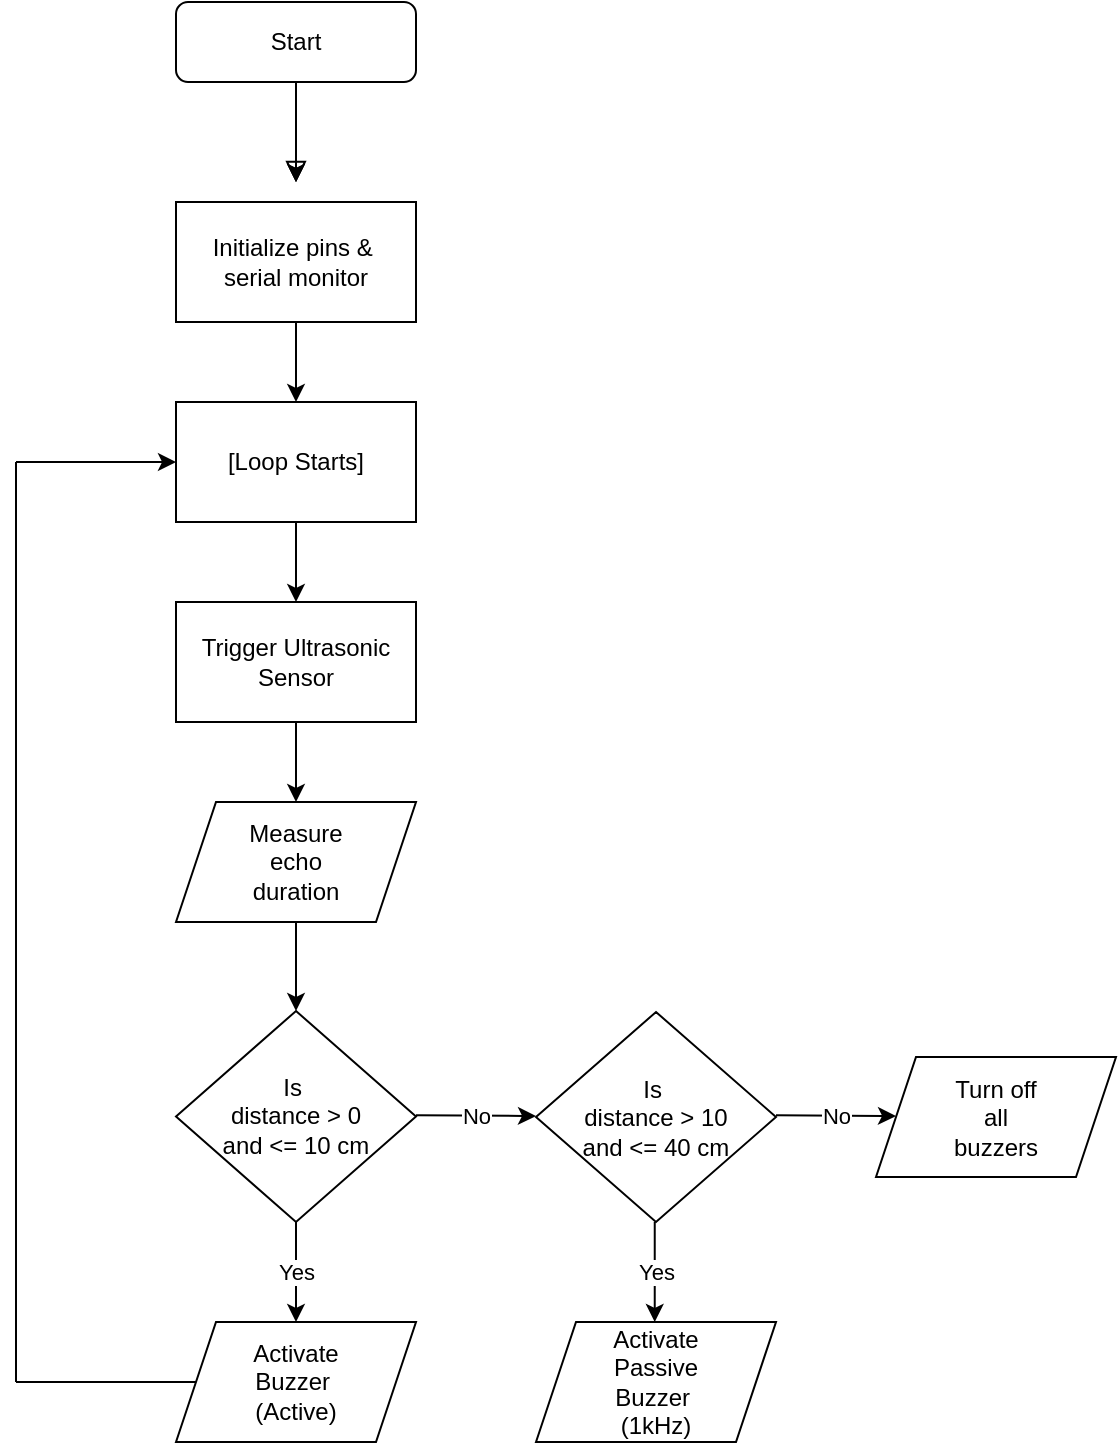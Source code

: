 <mxfile version="26.2.13">
  <diagram id="C5RBs43oDa-KdzZeNtuy" name="Page-1">
    <mxGraphModel dx="1816" dy="1145" grid="1" gridSize="10" guides="1" tooltips="1" connect="1" arrows="1" fold="1" page="1" pageScale="1" pageWidth="827" pageHeight="1169" math="0" shadow="0">
      <root>
        <object label="" id="WIyWlLk6GJQsqaUBKTNV-0">
          <mxCell />
        </object>
        <mxCell id="WIyWlLk6GJQsqaUBKTNV-1" parent="WIyWlLk6GJQsqaUBKTNV-0" />
        <mxCell id="WIyWlLk6GJQsqaUBKTNV-2" value="" style="rounded=0;html=1;jettySize=auto;orthogonalLoop=1;fontSize=11;endArrow=block;endFill=0;endSize=8;strokeWidth=1;shadow=0;labelBackgroundColor=none;edgeStyle=orthogonalEdgeStyle;" parent="WIyWlLk6GJQsqaUBKTNV-1" source="WIyWlLk6GJQsqaUBKTNV-3" edge="1">
          <mxGeometry relative="1" as="geometry">
            <mxPoint x="220" y="170" as="targetPoint" />
          </mxGeometry>
        </mxCell>
        <mxCell id="mF3eqLhFbRvhbD4s6Veu-0" value="" style="edgeStyle=orthogonalEdgeStyle;rounded=0;orthogonalLoop=1;jettySize=auto;html=1;" edge="1" parent="WIyWlLk6GJQsqaUBKTNV-1" source="WIyWlLk6GJQsqaUBKTNV-3">
          <mxGeometry relative="1" as="geometry">
            <mxPoint x="220" y="170" as="targetPoint" />
          </mxGeometry>
        </mxCell>
        <mxCell id="mF3eqLhFbRvhbD4s6Veu-1" value="" style="edgeStyle=orthogonalEdgeStyle;rounded=0;orthogonalLoop=1;jettySize=auto;html=1;" edge="1" parent="WIyWlLk6GJQsqaUBKTNV-1" source="WIyWlLk6GJQsqaUBKTNV-3">
          <mxGeometry relative="1" as="geometry">
            <mxPoint x="220" y="170" as="targetPoint" />
          </mxGeometry>
        </mxCell>
        <mxCell id="WIyWlLk6GJQsqaUBKTNV-3" value="Start" style="rounded=1;whiteSpace=wrap;html=1;fontSize=12;glass=0;strokeWidth=1;shadow=0;" parent="WIyWlLk6GJQsqaUBKTNV-1" vertex="1">
          <mxGeometry x="160" y="80" width="120" height="40" as="geometry" />
        </mxCell>
        <mxCell id="mF3eqLhFbRvhbD4s6Veu-4" value="" style="endArrow=classic;html=1;rounded=0;exitX=0.5;exitY=1;exitDx=0;exitDy=0;" edge="1" parent="WIyWlLk6GJQsqaUBKTNV-1">
          <mxGeometry width="50" height="50" relative="1" as="geometry">
            <mxPoint x="220" y="240" as="sourcePoint" />
            <mxPoint x="220" y="280" as="targetPoint" />
          </mxGeometry>
        </mxCell>
        <mxCell id="mF3eqLhFbRvhbD4s6Veu-8" value="Initialize pins &amp;amp;&amp;nbsp;&lt;div style=&quot;--tw-scale-x: 1; --tw-scale-y: 1; --tw-pan-x: ; --tw-pan-y: ; --tw-pinch-zoom: ; --tw-scroll-snap-strictness: proximity; --tw-gradient-from-position: ; --tw-gradient-via-position: ; --tw-gradient-to-position: ; --tw-ordinal: ; --tw-slashed-zero: ; --tw-numeric-figure: ; --tw-numeric-spacing: ; --tw-numeric-fraction: ; --tw-ring-inset: ; --tw-ring-offset-width: 0px; --tw-ring-offset-color: #fff; --tw-ring-color: rgb(59 130 246 / .5); --tw-ring-offset-shadow: 0 0 #0000; --tw-ring-shadow: 0 0 #0000; --tw-shadow: 0 0 #0000; --tw-shadow-colored: 0 0 #0000; --tw-blur: ; --tw-brightness: ; --tw-contrast: ; --tw-grayscale: ; --tw-hue-rotate: ; --tw-invert: ; --tw-saturate: ; --tw-sepia: ; --tw-drop-shadow: ; --tw-backdrop-blur: ; --tw-backdrop-brightness: ; --tw-backdrop-contrast: ; --tw-backdrop-grayscale: ; --tw-backdrop-hue-rotate: ; --tw-backdrop-invert: ; --tw-backdrop-opacity: ; --tw-backdrop-saturate: ; --tw-backdrop-sepia: ;&quot;&gt;serial monitor&lt;/div&gt;" style="rounded=0;whiteSpace=wrap;html=1;" vertex="1" parent="WIyWlLk6GJQsqaUBKTNV-1">
          <mxGeometry x="160" y="180" width="120" height="60" as="geometry" />
        </mxCell>
        <mxCell id="mF3eqLhFbRvhbD4s6Veu-9" value="[Loop Starts]" style="rounded=0;whiteSpace=wrap;html=1;" vertex="1" parent="WIyWlLk6GJQsqaUBKTNV-1">
          <mxGeometry x="160" y="280" width="120" height="60" as="geometry" />
        </mxCell>
        <mxCell id="mF3eqLhFbRvhbD4s6Veu-15" value="" style="endArrow=classic;html=1;rounded=0;exitX=0.5;exitY=1;exitDx=0;exitDy=0;" edge="1" parent="WIyWlLk6GJQsqaUBKTNV-1">
          <mxGeometry width="50" height="50" relative="1" as="geometry">
            <mxPoint x="220" y="340" as="sourcePoint" />
            <mxPoint x="220" y="380" as="targetPoint" />
          </mxGeometry>
        </mxCell>
        <mxCell id="mF3eqLhFbRvhbD4s6Veu-18" value="" style="edgeStyle=orthogonalEdgeStyle;rounded=0;orthogonalLoop=1;jettySize=auto;html=1;" edge="1" parent="WIyWlLk6GJQsqaUBKTNV-1" source="mF3eqLhFbRvhbD4s6Veu-16" target="mF3eqLhFbRvhbD4s6Veu-17">
          <mxGeometry relative="1" as="geometry" />
        </mxCell>
        <mxCell id="mF3eqLhFbRvhbD4s6Veu-16" value="Trigger Ultrasonic&lt;div&gt;Sensor&lt;/div&gt;" style="rounded=0;whiteSpace=wrap;html=1;" vertex="1" parent="WIyWlLk6GJQsqaUBKTNV-1">
          <mxGeometry x="160" y="380" width="120" height="60" as="geometry" />
        </mxCell>
        <mxCell id="mF3eqLhFbRvhbD4s6Veu-22" value="" style="edgeStyle=orthogonalEdgeStyle;rounded=0;orthogonalLoop=1;jettySize=auto;html=1;" edge="1" parent="WIyWlLk6GJQsqaUBKTNV-1" source="mF3eqLhFbRvhbD4s6Veu-17" target="mF3eqLhFbRvhbD4s6Veu-21">
          <mxGeometry relative="1" as="geometry" />
        </mxCell>
        <mxCell id="mF3eqLhFbRvhbD4s6Veu-17" value="Measure&lt;div&gt;echo&lt;/div&gt;&lt;div&gt;duration&lt;/div&gt;" style="shape=parallelogram;perimeter=parallelogramPerimeter;whiteSpace=wrap;html=1;fixedSize=1;rounded=0;" vertex="1" parent="WIyWlLk6GJQsqaUBKTNV-1">
          <mxGeometry x="160" y="480" width="120" height="60" as="geometry" />
        </mxCell>
        <mxCell id="mF3eqLhFbRvhbD4s6Veu-21" value="Is&amp;nbsp;&lt;div&gt;distance &amp;gt; 0&lt;/div&gt;&lt;div&gt;and &amp;lt;= 10 cm&lt;/div&gt;" style="rhombus;whiteSpace=wrap;html=1;rounded=0;" vertex="1" parent="WIyWlLk6GJQsqaUBKTNV-1">
          <mxGeometry x="160" y="584.5" width="120" height="105.5" as="geometry" />
        </mxCell>
        <mxCell id="mF3eqLhFbRvhbD4s6Veu-23" value="" style="endArrow=classic;html=1;rounded=0;" edge="1" parent="WIyWlLk6GJQsqaUBKTNV-1">
          <mxGeometry relative="1" as="geometry">
            <mxPoint x="280" y="636.62" as="sourcePoint" />
            <mxPoint x="340" y="637" as="targetPoint" />
          </mxGeometry>
        </mxCell>
        <mxCell id="mF3eqLhFbRvhbD4s6Veu-24" value="No" style="edgeLabel;resizable=0;html=1;;align=center;verticalAlign=middle;" connectable="0" vertex="1" parent="mF3eqLhFbRvhbD4s6Veu-23">
          <mxGeometry relative="1" as="geometry" />
        </mxCell>
        <mxCell id="mF3eqLhFbRvhbD4s6Veu-25" value="Is&amp;nbsp;&lt;div&gt;distance &amp;gt; 10&lt;/div&gt;&lt;div&gt;and &amp;lt;= 40 cm&lt;/div&gt;" style="rhombus;whiteSpace=wrap;html=1;rounded=0;" vertex="1" parent="WIyWlLk6GJQsqaUBKTNV-1">
          <mxGeometry x="340" y="585" width="120" height="105" as="geometry" />
        </mxCell>
        <mxCell id="mF3eqLhFbRvhbD4s6Veu-26" value="" style="endArrow=classic;html=1;rounded=0;entryX=0.5;entryY=0;entryDx=0;entryDy=0;" edge="1" parent="WIyWlLk6GJQsqaUBKTNV-1" target="mF3eqLhFbRvhbD4s6Veu-28">
          <mxGeometry relative="1" as="geometry">
            <mxPoint x="220" y="690" as="sourcePoint" />
            <mxPoint x="220" y="720" as="targetPoint" />
          </mxGeometry>
        </mxCell>
        <mxCell id="mF3eqLhFbRvhbD4s6Veu-27" value="Yes" style="edgeLabel;resizable=0;html=1;;align=center;verticalAlign=middle;" connectable="0" vertex="1" parent="mF3eqLhFbRvhbD4s6Veu-26">
          <mxGeometry relative="1" as="geometry" />
        </mxCell>
        <mxCell id="mF3eqLhFbRvhbD4s6Veu-28" value="Activate&lt;div&gt;Buzzer&amp;nbsp;&lt;/div&gt;&lt;div&gt;(Active)&lt;/div&gt;" style="shape=parallelogram;perimeter=parallelogramPerimeter;whiteSpace=wrap;html=1;fixedSize=1;" vertex="1" parent="WIyWlLk6GJQsqaUBKTNV-1">
          <mxGeometry x="160" y="740" width="120" height="60" as="geometry" />
        </mxCell>
        <mxCell id="mF3eqLhFbRvhbD4s6Veu-29" value="" style="endArrow=none;html=1;rounded=0;" edge="1" parent="WIyWlLk6GJQsqaUBKTNV-1">
          <mxGeometry width="50" height="50" relative="1" as="geometry">
            <mxPoint x="80" y="770" as="sourcePoint" />
            <mxPoint x="170" y="770" as="targetPoint" />
          </mxGeometry>
        </mxCell>
        <mxCell id="mF3eqLhFbRvhbD4s6Veu-30" value="" style="endArrow=none;html=1;rounded=0;" edge="1" parent="WIyWlLk6GJQsqaUBKTNV-1">
          <mxGeometry width="50" height="50" relative="1" as="geometry">
            <mxPoint x="80" y="770" as="sourcePoint" />
            <mxPoint x="80" y="310" as="targetPoint" />
          </mxGeometry>
        </mxCell>
        <mxCell id="mF3eqLhFbRvhbD4s6Veu-32" value="" style="endArrow=classic;html=1;rounded=0;entryX=0;entryY=0.5;entryDx=0;entryDy=0;" edge="1" parent="WIyWlLk6GJQsqaUBKTNV-1" target="mF3eqLhFbRvhbD4s6Veu-9">
          <mxGeometry width="50" height="50" relative="1" as="geometry">
            <mxPoint x="80" y="310" as="sourcePoint" />
            <mxPoint x="150" y="320" as="targetPoint" />
          </mxGeometry>
        </mxCell>
        <mxCell id="mF3eqLhFbRvhbD4s6Veu-33" value="" style="endArrow=classic;html=1;rounded=0;" edge="1" parent="WIyWlLk6GJQsqaUBKTNV-1">
          <mxGeometry relative="1" as="geometry">
            <mxPoint x="460" y="636.62" as="sourcePoint" />
            <mxPoint x="520" y="637" as="targetPoint" />
          </mxGeometry>
        </mxCell>
        <mxCell id="mF3eqLhFbRvhbD4s6Veu-34" value="No" style="edgeLabel;resizable=0;html=1;;align=center;verticalAlign=middle;" connectable="0" vertex="1" parent="mF3eqLhFbRvhbD4s6Veu-33">
          <mxGeometry relative="1" as="geometry" />
        </mxCell>
        <mxCell id="mF3eqLhFbRvhbD4s6Veu-35" value="" style="endArrow=classic;html=1;rounded=0;entryX=0.5;entryY=0;entryDx=0;entryDy=0;" edge="1" parent="WIyWlLk6GJQsqaUBKTNV-1">
          <mxGeometry relative="1" as="geometry">
            <mxPoint x="399.37" y="690" as="sourcePoint" />
            <mxPoint x="399.37" y="740" as="targetPoint" />
          </mxGeometry>
        </mxCell>
        <mxCell id="mF3eqLhFbRvhbD4s6Veu-36" value="Yes" style="edgeLabel;resizable=0;html=1;;align=center;verticalAlign=middle;" connectable="0" vertex="1" parent="mF3eqLhFbRvhbD4s6Veu-35">
          <mxGeometry relative="1" as="geometry" />
        </mxCell>
        <mxCell id="mF3eqLhFbRvhbD4s6Veu-37" value="Activate&lt;div&gt;Passive&lt;/div&gt;&lt;div&gt;Buzzer&amp;nbsp;&lt;/div&gt;&lt;div&gt;(1kHz)&lt;/div&gt;" style="shape=parallelogram;perimeter=parallelogramPerimeter;whiteSpace=wrap;html=1;fixedSize=1;" vertex="1" parent="WIyWlLk6GJQsqaUBKTNV-1">
          <mxGeometry x="340" y="740" width="120" height="60" as="geometry" />
        </mxCell>
        <mxCell id="mF3eqLhFbRvhbD4s6Veu-38" value="Turn off&lt;div&gt;all&lt;/div&gt;&lt;div&gt;buzzers&lt;/div&gt;" style="shape=parallelogram;perimeter=parallelogramPerimeter;whiteSpace=wrap;html=1;fixedSize=1;" vertex="1" parent="WIyWlLk6GJQsqaUBKTNV-1">
          <mxGeometry x="510" y="607.5" width="120" height="60" as="geometry" />
        </mxCell>
      </root>
    </mxGraphModel>
  </diagram>
</mxfile>
